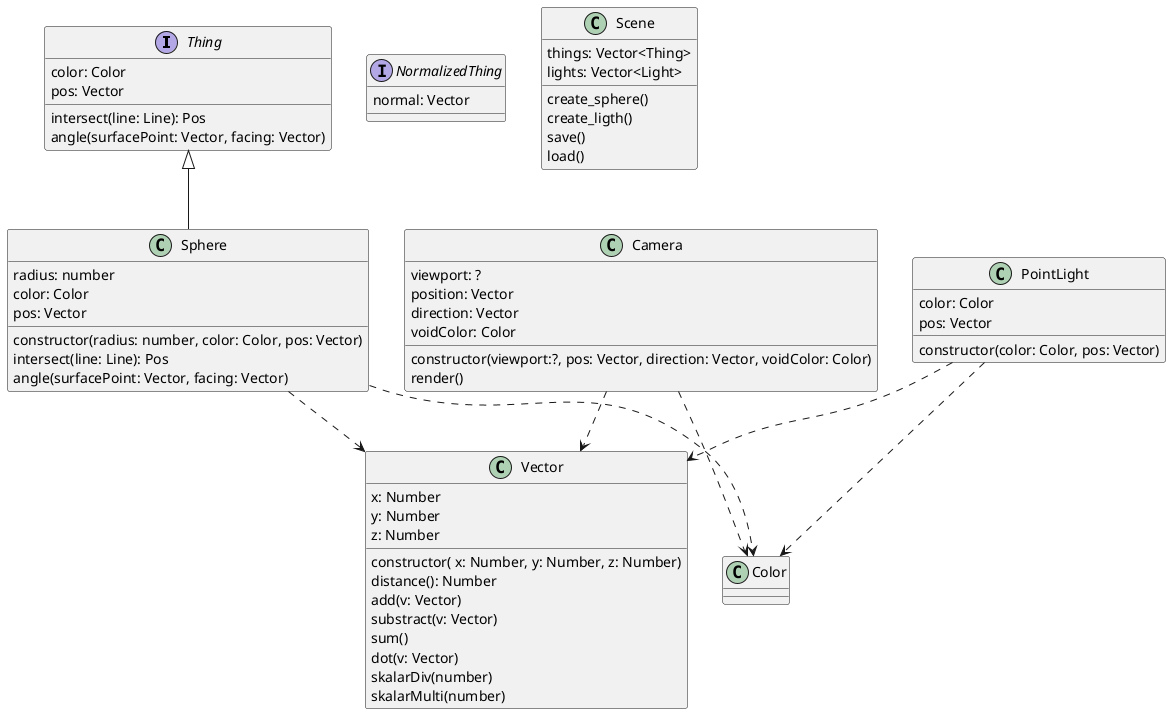@startuml

interface Thing {
    color: Color
    pos: Vector
    intersect(line: Line): Pos
    angle(surfacePoint: Vector, facing: Vector)
}

interface NormalizedThing {
    normal: Vector
}

class Sphere{
    radius: number
    color: Color
    pos: Vector
    constructor(radius: number, color: Color, pos: Vector)
    intersect(line: Line): Pos
    angle(surfacePoint: Vector, facing: Vector)
}

class Vector{
    x: Number
    y: Number
    z: Number
    constructor( x: Number, y: Number, z: Number)
    distance(): Number
    add(v: Vector)
    substract(v: Vector)
    sum()
    dot(v: Vector)
    skalarDiv(number)
    skalarMulti(number)
}

class Camera{
    viewport: ?
    position: Vector
    direction: Vector
    voidColor: Color
    constructor(viewport:?, pos: Vector, direction: Vector, voidColor: Color)
    render()
}

class PointLight {
    color: Color
    pos: Vector
    constructor(color: Color, pos: Vector)
}

class Scene{
    things: Vector<Thing>
    lights: Vector<Light>
    create_sphere()
    create_ligth()
    save()
    load()
}



Thing <|-- Sphere

Sphere ..> Vector
Sphere ..> Color

Camera ..> Vector
Camera ..> Color

PointLight ..> Vector
PointLight ..> Color

@enduml


s.create_sphere("månen", 100, "grøn", new Vector(3,4,5))